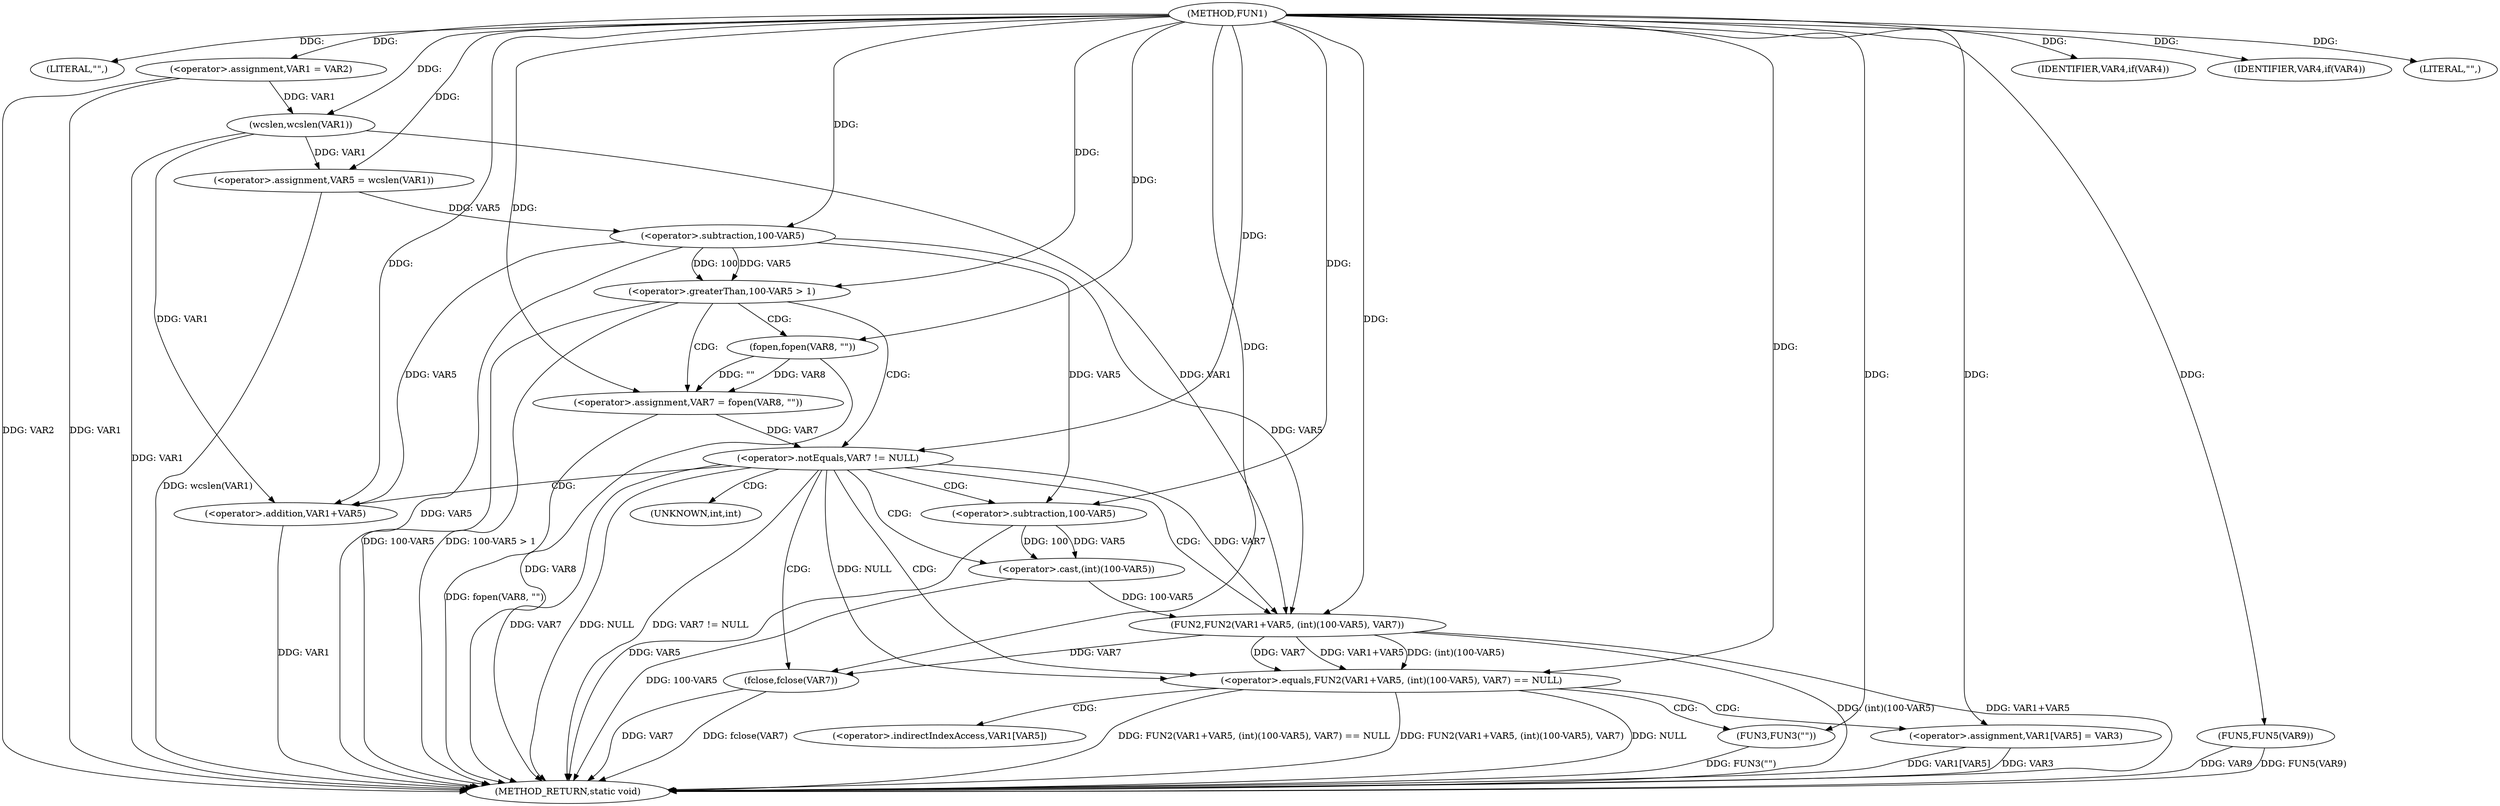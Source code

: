 digraph FUN1 {  
"1000100" [label = "(METHOD,FUN1)" ]
"1000164" [label = "(METHOD_RETURN,static void)" ]
"1000103" [label = "(LITERAL,\"\",)" ]
"1000104" [label = "(<operator>.assignment,VAR1 = VAR2)" ]
"1000108" [label = "(IDENTIFIER,VAR4,if(VAR4))" ]
"1000112" [label = "(<operator>.assignment,VAR5 = wcslen(VAR1))" ]
"1000114" [label = "(wcslen,wcslen(VAR1))" ]
"1000118" [label = "(<operator>.greaterThan,100-VAR5 > 1)" ]
"1000119" [label = "(<operator>.subtraction,100-VAR5)" ]
"1000124" [label = "(<operator>.assignment,VAR7 = fopen(VAR8, \"\"))" ]
"1000126" [label = "(fopen,fopen(VAR8, \"\"))" ]
"1000130" [label = "(<operator>.notEquals,VAR7 != NULL)" ]
"1000135" [label = "(<operator>.equals,FUN2(VAR1+VAR5, (int)(100-VAR5), VAR7) == NULL)" ]
"1000136" [label = "(FUN2,FUN2(VAR1+VAR5, (int)(100-VAR5), VAR7))" ]
"1000137" [label = "(<operator>.addition,VAR1+VAR5)" ]
"1000140" [label = "(<operator>.cast,(int)(100-VAR5))" ]
"1000142" [label = "(<operator>.subtraction,100-VAR5)" ]
"1000148" [label = "(FUN3,FUN3(\"\"))" ]
"1000150" [label = "(<operator>.assignment,VAR1[VAR5] = VAR3)" ]
"1000155" [label = "(fclose,fclose(VAR7))" ]
"1000158" [label = "(IDENTIFIER,VAR4,if(VAR4))" ]
"1000161" [label = "(LITERAL,\"\",)" ]
"1000162" [label = "(FUN5,FUN5(VAR9))" ]
"1000141" [label = "(UNKNOWN,int,int)" ]
"1000151" [label = "(<operator>.indirectIndexAccess,VAR1[VAR5])" ]
  "1000140" -> "1000164"  [ label = "DDG: 100-VAR5"] 
  "1000150" -> "1000164"  [ label = "DDG: VAR1[VAR5]"] 
  "1000104" -> "1000164"  [ label = "DDG: VAR1"] 
  "1000112" -> "1000164"  [ label = "DDG: wcslen(VAR1)"] 
  "1000130" -> "1000164"  [ label = "DDG: NULL"] 
  "1000136" -> "1000164"  [ label = "DDG: (int)(100-VAR5)"] 
  "1000148" -> "1000164"  [ label = "DDG: FUN3(\"\")"] 
  "1000126" -> "1000164"  [ label = "DDG: VAR8"] 
  "1000118" -> "1000164"  [ label = "DDG: 100-VAR5 > 1"] 
  "1000150" -> "1000164"  [ label = "DDG: VAR3"] 
  "1000135" -> "1000164"  [ label = "DDG: FUN2(VAR1+VAR5, (int)(100-VAR5), VAR7) == NULL"] 
  "1000135" -> "1000164"  [ label = "DDG: FUN2(VAR1+VAR5, (int)(100-VAR5), VAR7)"] 
  "1000118" -> "1000164"  [ label = "DDG: 100-VAR5"] 
  "1000130" -> "1000164"  [ label = "DDG: VAR7 != NULL"] 
  "1000124" -> "1000164"  [ label = "DDG: fopen(VAR8, \"\")"] 
  "1000155" -> "1000164"  [ label = "DDG: fclose(VAR7)"] 
  "1000142" -> "1000164"  [ label = "DDG: VAR5"] 
  "1000114" -> "1000164"  [ label = "DDG: VAR1"] 
  "1000119" -> "1000164"  [ label = "DDG: VAR5"] 
  "1000155" -> "1000164"  [ label = "DDG: VAR7"] 
  "1000137" -> "1000164"  [ label = "DDG: VAR1"] 
  "1000162" -> "1000164"  [ label = "DDG: VAR9"] 
  "1000162" -> "1000164"  [ label = "DDG: FUN5(VAR9)"] 
  "1000135" -> "1000164"  [ label = "DDG: NULL"] 
  "1000136" -> "1000164"  [ label = "DDG: VAR1+VAR5"] 
  "1000104" -> "1000164"  [ label = "DDG: VAR2"] 
  "1000130" -> "1000164"  [ label = "DDG: VAR7"] 
  "1000100" -> "1000103"  [ label = "DDG: "] 
  "1000100" -> "1000104"  [ label = "DDG: "] 
  "1000100" -> "1000108"  [ label = "DDG: "] 
  "1000114" -> "1000112"  [ label = "DDG: VAR1"] 
  "1000100" -> "1000112"  [ label = "DDG: "] 
  "1000104" -> "1000114"  [ label = "DDG: VAR1"] 
  "1000100" -> "1000114"  [ label = "DDG: "] 
  "1000119" -> "1000118"  [ label = "DDG: 100"] 
  "1000119" -> "1000118"  [ label = "DDG: VAR5"] 
  "1000100" -> "1000119"  [ label = "DDG: "] 
  "1000112" -> "1000119"  [ label = "DDG: VAR5"] 
  "1000100" -> "1000118"  [ label = "DDG: "] 
  "1000126" -> "1000124"  [ label = "DDG: VAR8"] 
  "1000126" -> "1000124"  [ label = "DDG: \"\""] 
  "1000100" -> "1000124"  [ label = "DDG: "] 
  "1000100" -> "1000126"  [ label = "DDG: "] 
  "1000124" -> "1000130"  [ label = "DDG: VAR7"] 
  "1000100" -> "1000130"  [ label = "DDG: "] 
  "1000136" -> "1000135"  [ label = "DDG: VAR1+VAR5"] 
  "1000136" -> "1000135"  [ label = "DDG: (int)(100-VAR5)"] 
  "1000136" -> "1000135"  [ label = "DDG: VAR7"] 
  "1000114" -> "1000136"  [ label = "DDG: VAR1"] 
  "1000100" -> "1000136"  [ label = "DDG: "] 
  "1000119" -> "1000136"  [ label = "DDG: VAR5"] 
  "1000114" -> "1000137"  [ label = "DDG: VAR1"] 
  "1000100" -> "1000137"  [ label = "DDG: "] 
  "1000119" -> "1000137"  [ label = "DDG: VAR5"] 
  "1000140" -> "1000136"  [ label = "DDG: 100-VAR5"] 
  "1000142" -> "1000140"  [ label = "DDG: 100"] 
  "1000142" -> "1000140"  [ label = "DDG: VAR5"] 
  "1000100" -> "1000142"  [ label = "DDG: "] 
  "1000119" -> "1000142"  [ label = "DDG: VAR5"] 
  "1000130" -> "1000136"  [ label = "DDG: VAR7"] 
  "1000130" -> "1000135"  [ label = "DDG: NULL"] 
  "1000100" -> "1000135"  [ label = "DDG: "] 
  "1000100" -> "1000148"  [ label = "DDG: "] 
  "1000100" -> "1000150"  [ label = "DDG: "] 
  "1000136" -> "1000155"  [ label = "DDG: VAR7"] 
  "1000100" -> "1000155"  [ label = "DDG: "] 
  "1000100" -> "1000158"  [ label = "DDG: "] 
  "1000100" -> "1000161"  [ label = "DDG: "] 
  "1000100" -> "1000162"  [ label = "DDG: "] 
  "1000118" -> "1000126"  [ label = "CDG: "] 
  "1000118" -> "1000124"  [ label = "CDG: "] 
  "1000118" -> "1000130"  [ label = "CDG: "] 
  "1000130" -> "1000142"  [ label = "CDG: "] 
  "1000130" -> "1000155"  [ label = "CDG: "] 
  "1000130" -> "1000137"  [ label = "CDG: "] 
  "1000130" -> "1000141"  [ label = "CDG: "] 
  "1000130" -> "1000135"  [ label = "CDG: "] 
  "1000130" -> "1000136"  [ label = "CDG: "] 
  "1000130" -> "1000140"  [ label = "CDG: "] 
  "1000135" -> "1000151"  [ label = "CDG: "] 
  "1000135" -> "1000150"  [ label = "CDG: "] 
  "1000135" -> "1000148"  [ label = "CDG: "] 
}
